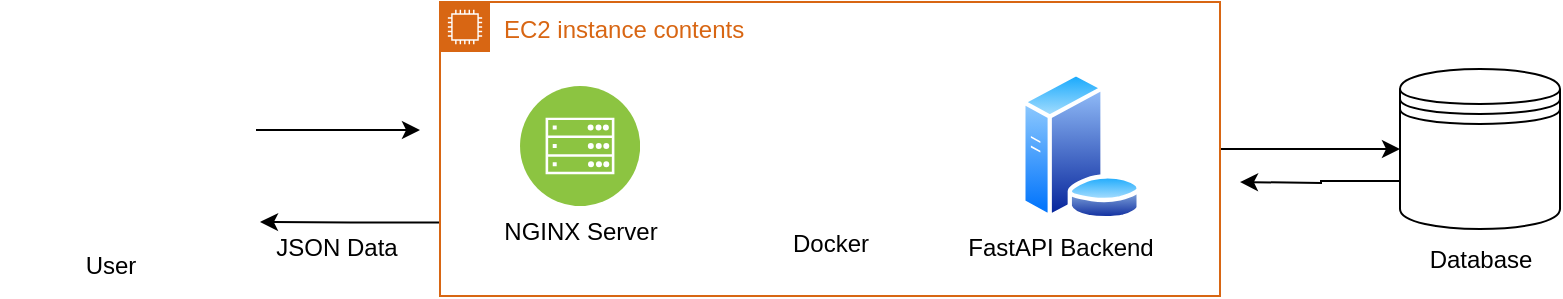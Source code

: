 <mxfile version="26.0.10">
  <diagram name="Page-1" id="Y8bfKlNHQ7mRhxcNyyJZ">
    <mxGraphModel dx="1112" dy="469" grid="1" gridSize="10" guides="1" tooltips="1" connect="1" arrows="1" fold="1" page="1" pageScale="1" pageWidth="850" pageHeight="1100" math="0" shadow="0">
      <root>
        <mxCell id="0" />
        <mxCell id="1" parent="0" />
        <mxCell id="NDZWHzE1N5iHO30wIajI-16" style="edgeStyle=orthogonalEdgeStyle;rounded=0;orthogonalLoop=1;jettySize=auto;html=1;" edge="1" parent="1" source="NDZWHzE1N5iHO30wIajI-1">
          <mxGeometry relative="1" as="geometry">
            <mxPoint x="230" y="514" as="targetPoint" />
          </mxGeometry>
        </mxCell>
        <mxCell id="NDZWHzE1N5iHO30wIajI-1" value="" style="shape=image;html=1;verticalAlign=top;verticalLabelPosition=bottom;labelBackgroundColor=#ffffff;imageAspect=0;aspect=fixed;image=https://cdn2.iconfinder.com/data/icons/whcompare-isometric-web-hosting-servers/50/root-access-128.png" vertex="1" parent="1">
          <mxGeometry x="20" y="450" width="128" height="128" as="geometry" />
        </mxCell>
        <mxCell id="NDZWHzE1N5iHO30wIajI-18" style="edgeStyle=orthogonalEdgeStyle;rounded=0;orthogonalLoop=1;jettySize=auto;html=1;exitX=0;exitY=0.7;exitDx=0;exitDy=0;" edge="1" parent="1" source="NDZWHzE1N5iHO30wIajI-5">
          <mxGeometry relative="1" as="geometry">
            <mxPoint x="640" y="540" as="targetPoint" />
          </mxGeometry>
        </mxCell>
        <mxCell id="NDZWHzE1N5iHO30wIajI-5" value="" style="shape=datastore;whiteSpace=wrap;html=1;" vertex="1" parent="1">
          <mxGeometry x="720" y="483.5" width="80" height="80" as="geometry" />
        </mxCell>
        <mxCell id="NDZWHzE1N5iHO30wIajI-17" style="edgeStyle=orthogonalEdgeStyle;rounded=0;orthogonalLoop=1;jettySize=auto;html=1;entryX=0;entryY=0.5;entryDx=0;entryDy=0;" edge="1" parent="1" source="NDZWHzE1N5iHO30wIajI-7" target="NDZWHzE1N5iHO30wIajI-5">
          <mxGeometry relative="1" as="geometry" />
        </mxCell>
        <mxCell id="NDZWHzE1N5iHO30wIajI-19" style="edgeStyle=orthogonalEdgeStyle;rounded=0;orthogonalLoop=1;jettySize=auto;html=1;exitX=0;exitY=0.75;exitDx=0;exitDy=0;" edge="1" parent="1" source="NDZWHzE1N5iHO30wIajI-7">
          <mxGeometry relative="1" as="geometry">
            <mxPoint x="150" y="560" as="targetPoint" />
          </mxGeometry>
        </mxCell>
        <mxCell id="NDZWHzE1N5iHO30wIajI-7" value="EC2 instance contents" style="points=[[0,0],[0.25,0],[0.5,0],[0.75,0],[1,0],[1,0.25],[1,0.5],[1,0.75],[1,1],[0.75,1],[0.5,1],[0.25,1],[0,1],[0,0.75],[0,0.5],[0,0.25]];outlineConnect=0;gradientColor=none;html=1;whiteSpace=wrap;fontSize=12;fontStyle=0;container=1;pointerEvents=0;collapsible=0;recursiveResize=0;shape=mxgraph.aws4.group;grIcon=mxgraph.aws4.group_ec2_instance_contents;strokeColor=#D86613;fillColor=none;verticalAlign=top;align=left;spacingLeft=30;fontColor=#D86613;dashed=0;" vertex="1" parent="1">
          <mxGeometry x="240" y="450" width="390" height="147" as="geometry" />
        </mxCell>
        <mxCell id="NDZWHzE1N5iHO30wIajI-4" value="" style="shape=image;html=1;verticalAlign=top;verticalLabelPosition=bottom;labelBackgroundColor=#ffffff;imageAspect=0;aspect=fixed;image=https://cdn1.iconfinder.com/data/icons/unicons-line-vol-3/24/docker-128.png" vertex="1" parent="NDZWHzE1N5iHO30wIajI-7">
          <mxGeometry x="140" y="8" width="128" height="128" as="geometry" />
        </mxCell>
        <mxCell id="NDZWHzE1N5iHO30wIajI-6" value="" style="image;aspect=fixed;perimeter=ellipsePerimeter;html=1;align=center;shadow=0;dashed=0;fontColor=#4277BB;labelBackgroundColor=default;fontSize=12;spacingTop=3;image=img/lib/ibm/infrastructure/mobile_backend.svg;" vertex="1" parent="NDZWHzE1N5iHO30wIajI-7">
          <mxGeometry x="40" y="42" width="60" height="60" as="geometry" />
        </mxCell>
        <mxCell id="NDZWHzE1N5iHO30wIajI-10" value="" style="image;aspect=fixed;perimeter=ellipsePerimeter;html=1;align=center;shadow=0;dashed=0;spacingTop=3;image=img/lib/active_directory/database_server.svg;" vertex="1" parent="NDZWHzE1N5iHO30wIajI-7">
          <mxGeometry x="290" y="34.8" width="61" height="74.39" as="geometry" />
        </mxCell>
        <mxCell id="NDZWHzE1N5iHO30wIajI-11" value="NGINX Server" style="text;html=1;align=center;verticalAlign=middle;resizable=0;points=[];autosize=1;strokeColor=none;fillColor=none;" vertex="1" parent="NDZWHzE1N5iHO30wIajI-7">
          <mxGeometry x="20" y="100" width="100" height="30" as="geometry" />
        </mxCell>
        <mxCell id="NDZWHzE1N5iHO30wIajI-12" value="Docker" style="text;html=1;align=center;verticalAlign=middle;resizable=0;points=[];autosize=1;strokeColor=none;fillColor=none;" vertex="1" parent="NDZWHzE1N5iHO30wIajI-7">
          <mxGeometry x="165" y="106" width="60" height="30" as="geometry" />
        </mxCell>
        <mxCell id="NDZWHzE1N5iHO30wIajI-13" value="FastAPI Backend" style="text;html=1;align=center;verticalAlign=middle;resizable=0;points=[];autosize=1;strokeColor=none;fillColor=none;" vertex="1" parent="1">
          <mxGeometry x="490" y="558" width="120" height="30" as="geometry" />
        </mxCell>
        <mxCell id="NDZWHzE1N5iHO30wIajI-14" value="Database" style="text;html=1;align=center;verticalAlign=middle;resizable=0;points=[];autosize=1;strokeColor=none;fillColor=none;" vertex="1" parent="1">
          <mxGeometry x="725" y="563.5" width="70" height="30" as="geometry" />
        </mxCell>
        <mxCell id="NDZWHzE1N5iHO30wIajI-15" value="User" style="text;html=1;align=center;verticalAlign=middle;resizable=0;points=[];autosize=1;strokeColor=none;fillColor=none;" vertex="1" parent="1">
          <mxGeometry x="50" y="567" width="50" height="30" as="geometry" />
        </mxCell>
        <mxCell id="NDZWHzE1N5iHO30wIajI-20" value="JSON Data" style="text;html=1;align=center;verticalAlign=middle;resizable=0;points=[];autosize=1;strokeColor=none;fillColor=none;" vertex="1" parent="1">
          <mxGeometry x="148" y="558" width="80" height="30" as="geometry" />
        </mxCell>
      </root>
    </mxGraphModel>
  </diagram>
</mxfile>
